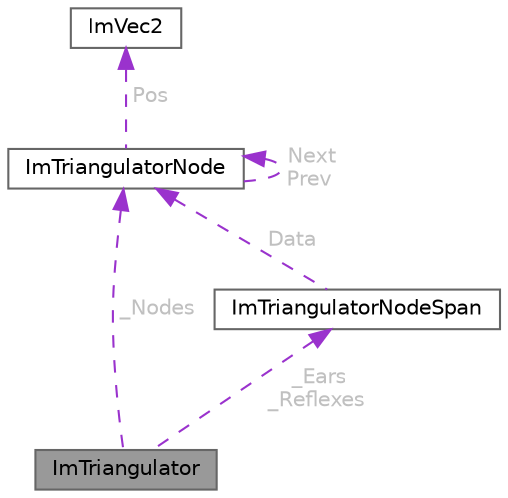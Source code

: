 digraph "ImTriangulator"
{
 // LATEX_PDF_SIZE
  bgcolor="transparent";
  edge [fontname=Helvetica,fontsize=10,labelfontname=Helvetica,labelfontsize=10];
  node [fontname=Helvetica,fontsize=10,shape=box,height=0.2,width=0.4];
  Node1 [id="Node000001",label="ImTriangulator",height=0.2,width=0.4,color="gray40", fillcolor="grey60", style="filled", fontcolor="black",tooltip=" "];
  Node2 -> Node1 [id="edge6_Node000001_Node000002",dir="back",color="darkorchid3",style="dashed",tooltip=" ",label=" _Nodes",fontcolor="grey" ];
  Node2 [id="Node000002",label="ImTriangulatorNode",height=0.2,width=0.4,color="gray40", fillcolor="white", style="filled",URL="$struct_im_triangulator_node.html",tooltip=" "];
  Node3 -> Node2 [id="edge7_Node000002_Node000003",dir="back",color="darkorchid3",style="dashed",tooltip=" ",label=" Pos",fontcolor="grey" ];
  Node3 [id="Node000003",label="ImVec2",height=0.2,width=0.4,color="gray40", fillcolor="white", style="filled",URL="$struct_im_vec2.html",tooltip=" "];
  Node2 -> Node2 [id="edge8_Node000002_Node000002",dir="back",color="darkorchid3",style="dashed",tooltip=" ",label=" Next\nPrev",fontcolor="grey" ];
  Node4 -> Node1 [id="edge9_Node000001_Node000004",dir="back",color="darkorchid3",style="dashed",tooltip=" ",label=" _Ears\n_Reflexes",fontcolor="grey" ];
  Node4 [id="Node000004",label="ImTriangulatorNodeSpan",height=0.2,width=0.4,color="gray40", fillcolor="white", style="filled",URL="$struct_im_triangulator_node_span.html",tooltip=" "];
  Node2 -> Node4 [id="edge10_Node000004_Node000002",dir="back",color="darkorchid3",style="dashed",tooltip=" ",label=" Data",fontcolor="grey" ];
}
